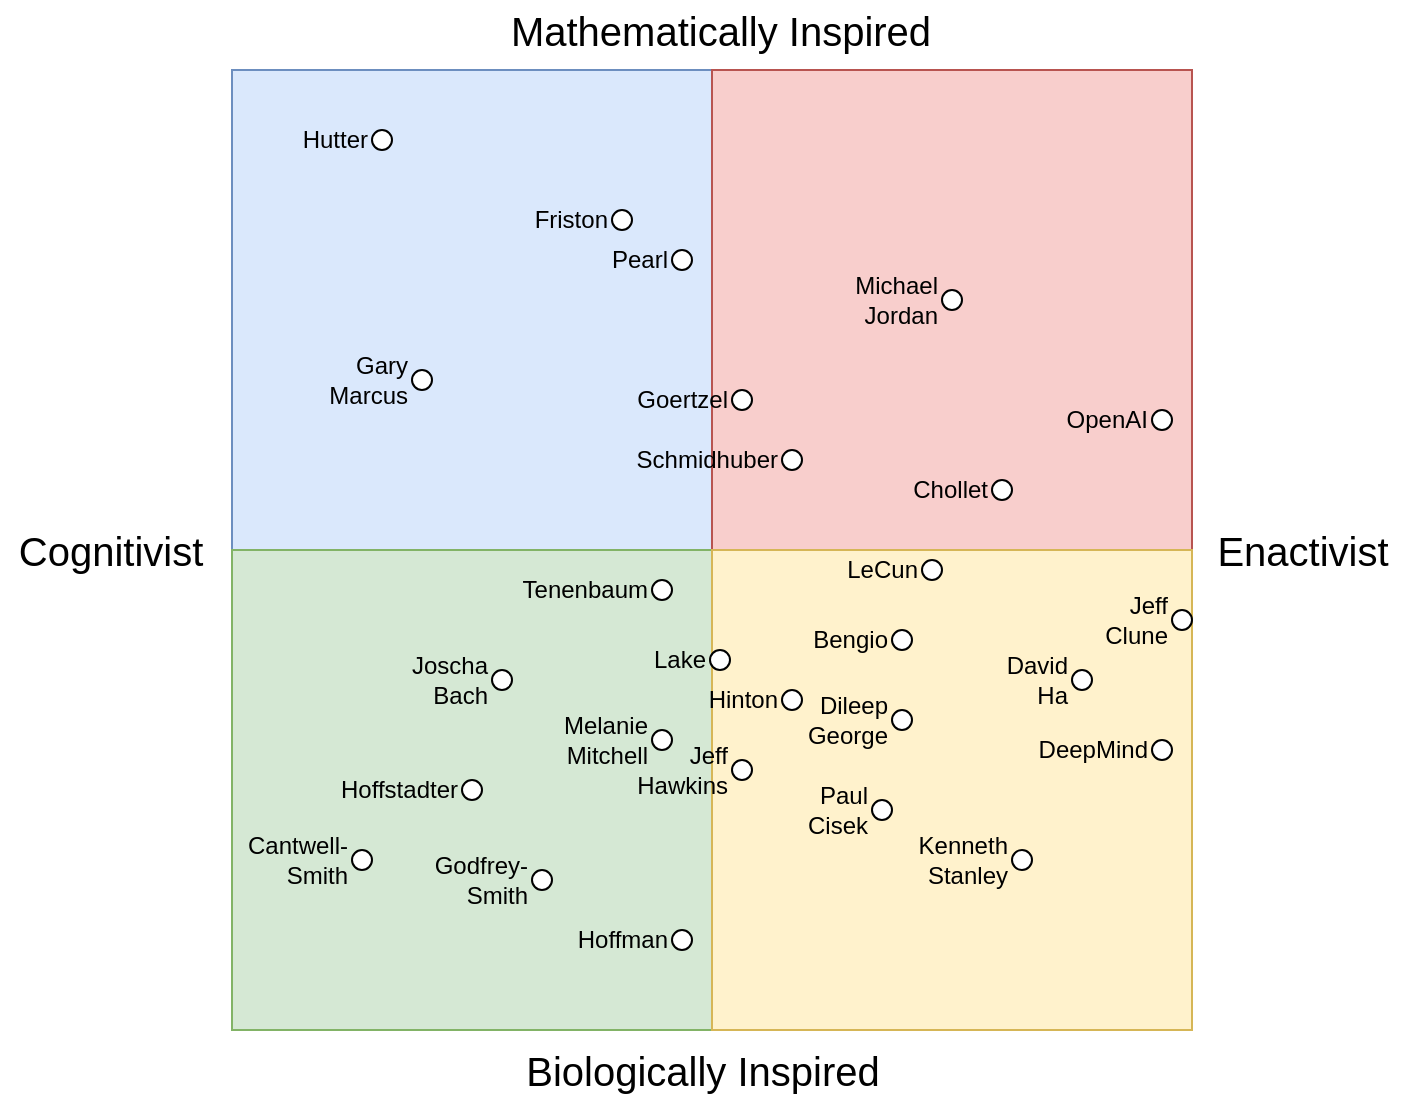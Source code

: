 <mxfile version="13.10.4" type="github">
  <diagram id="e_Nu4UiDqZK5FSXZQxsC" name="Page-1">
    <mxGraphModel dx="834" dy="459" grid="1" gridSize="10" guides="1" tooltips="1" connect="1" arrows="1" fold="1" page="1" pageScale="1" pageWidth="850" pageHeight="1100" math="0" shadow="0">
      <root>
        <mxCell id="0" />
        <mxCell id="1" parent="0" />
        <mxCell id="trqewR6XDROr1OXFbvpF-3" value="" style="whiteSpace=wrap;html=1;aspect=fixed;fillColor=#dae8fc;strokeColor=#6c8ebf;" parent="1" vertex="1">
          <mxGeometry x="120" y="40" width="240" height="240" as="geometry" />
        </mxCell>
        <mxCell id="trqewR6XDROr1OXFbvpF-5" value="" style="whiteSpace=wrap;html=1;aspect=fixed;fillColor=#f8cecc;strokeColor=#b85450;" parent="1" vertex="1">
          <mxGeometry x="360" y="40" width="240" height="240" as="geometry" />
        </mxCell>
        <mxCell id="trqewR6XDROr1OXFbvpF-6" value="" style="whiteSpace=wrap;html=1;aspect=fixed;fillColor=#d5e8d4;strokeColor=#82b366;" parent="1" vertex="1">
          <mxGeometry x="120" y="280" width="240" height="240" as="geometry" />
        </mxCell>
        <mxCell id="trqewR6XDROr1OXFbvpF-7" value="" style="whiteSpace=wrap;html=1;aspect=fixed;fillColor=#fff2cc;strokeColor=#d6b656;" parent="1" vertex="1">
          <mxGeometry x="360" y="280" width="240" height="240" as="geometry" />
        </mxCell>
        <mxCell id="trqewR6XDROr1OXFbvpF-8" value="Biologically Inspired" style="text;html=1;align=center;verticalAlign=middle;resizable=0;points=[];autosize=1;fontSize=20;" parent="1" vertex="1">
          <mxGeometry x="260" y="525" width="190" height="30" as="geometry" />
        </mxCell>
        <mxCell id="trqewR6XDROr1OXFbvpF-9" value="Mathematically Inspired" style="text;html=1;align=center;verticalAlign=middle;resizable=0;points=[];autosize=1;fontSize=20;" parent="1" vertex="1">
          <mxGeometry x="249" y="5" width="230" height="30" as="geometry" />
        </mxCell>
        <mxCell id="trqewR6XDROr1OXFbvpF-10" value="Enactivist" style="text;html=1;align=center;verticalAlign=middle;resizable=0;points=[];autosize=1;fontSize=20;" parent="1" vertex="1">
          <mxGeometry x="605" y="265" width="100" height="30" as="geometry" />
        </mxCell>
        <mxCell id="trqewR6XDROr1OXFbvpF-11" value="Cognitivist" style="text;html=1;align=center;verticalAlign=middle;resizable=0;points=[];autosize=1;fontSize=20;" parent="1" vertex="1">
          <mxGeometry x="4" y="265" width="110" height="30" as="geometry" />
        </mxCell>
        <mxCell id="trqewR6XDROr1OXFbvpF-18" value="Joscha&lt;br&gt;Bach&lt;br&gt;" style="ellipse;whiteSpace=wrap;html=1;aspect=fixed;fontSize=12;labelPosition=left;verticalLabelPosition=middle;align=right;verticalAlign=middle;" parent="1" vertex="1">
          <mxGeometry x="250" y="340" width="10" height="10" as="geometry" />
        </mxCell>
        <mxCell id="trqewR6XDROr1OXFbvpF-23" value="Jeff&lt;br&gt;Hawkins" style="ellipse;whiteSpace=wrap;html=1;aspect=fixed;fontSize=12;labelPosition=left;verticalLabelPosition=middle;align=right;verticalAlign=middle;" parent="1" vertex="1">
          <mxGeometry x="370" y="385" width="10" height="10" as="geometry" />
        </mxCell>
        <mxCell id="trqewR6XDROr1OXFbvpF-26" value="Gary&lt;br&gt;Marcus" style="ellipse;whiteSpace=wrap;html=1;aspect=fixed;fontSize=12;labelPosition=left;verticalLabelPosition=middle;align=right;verticalAlign=middle;" parent="1" vertex="1">
          <mxGeometry x="210" y="190" width="10" height="10" as="geometry" />
        </mxCell>
        <mxCell id="trqewR6XDROr1OXFbvpF-28" value="LeCun" style="ellipse;whiteSpace=wrap;html=1;aspect=fixed;fontSize=12;labelPosition=left;verticalLabelPosition=middle;align=right;verticalAlign=middle;" parent="1" vertex="1">
          <mxGeometry x="465" y="285" width="10" height="10" as="geometry" />
        </mxCell>
        <mxCell id="trqewR6XDROr1OXFbvpF-29" value="Hinton" style="ellipse;whiteSpace=wrap;html=1;aspect=fixed;fontSize=12;labelPosition=left;verticalLabelPosition=middle;align=right;verticalAlign=middle;" parent="1" vertex="1">
          <mxGeometry x="395" y="350" width="10" height="10" as="geometry" />
        </mxCell>
        <mxCell id="trqewR6XDROr1OXFbvpF-34" value="Bengio" style="ellipse;whiteSpace=wrap;html=1;aspect=fixed;fontSize=12;labelPosition=left;verticalLabelPosition=middle;align=right;verticalAlign=middle;" parent="1" vertex="1">
          <mxGeometry x="450" y="320" width="10" height="10" as="geometry" />
        </mxCell>
        <mxCell id="trqewR6XDROr1OXFbvpF-39" value="Schmidhuber" style="ellipse;whiteSpace=wrap;html=1;aspect=fixed;fontSize=12;labelPosition=left;verticalLabelPosition=middle;align=right;verticalAlign=middle;" parent="1" vertex="1">
          <mxGeometry x="395" y="230" width="10" height="10" as="geometry" />
        </mxCell>
        <mxCell id="trqewR6XDROr1OXFbvpF-41" value="David&lt;br&gt;Ha" style="ellipse;whiteSpace=wrap;html=1;aspect=fixed;fontSize=12;labelPosition=left;verticalLabelPosition=middle;align=right;verticalAlign=middle;" parent="1" vertex="1">
          <mxGeometry x="540" y="340" width="10" height="10" as="geometry" />
        </mxCell>
        <mxCell id="trqewR6XDROr1OXFbvpF-51" value="Kenneth&lt;br&gt;Stanley" style="ellipse;whiteSpace=wrap;html=1;aspect=fixed;fontSize=12;labelPosition=left;verticalLabelPosition=middle;align=right;verticalAlign=middle;" parent="1" vertex="1">
          <mxGeometry x="510" y="430" width="10" height="10" as="geometry" />
        </mxCell>
        <mxCell id="trqewR6XDROr1OXFbvpF-54" value="Melanie&lt;br&gt;Mitchell" style="ellipse;whiteSpace=wrap;html=1;aspect=fixed;fontSize=12;labelPosition=left;verticalLabelPosition=middle;align=right;verticalAlign=middle;" parent="1" vertex="1">
          <mxGeometry x="330" y="370" width="10" height="10" as="geometry" />
        </mxCell>
        <mxCell id="trqewR6XDROr1OXFbvpF-55" value="Hoffstadter" style="ellipse;whiteSpace=wrap;html=1;aspect=fixed;fontSize=12;labelPosition=left;verticalLabelPosition=middle;align=right;verticalAlign=middle;" parent="1" vertex="1">
          <mxGeometry x="235" y="395" width="10" height="10" as="geometry" />
        </mxCell>
        <mxCell id="trqewR6XDROr1OXFbvpF-59" value="Hoffman" style="ellipse;whiteSpace=wrap;html=1;aspect=fixed;fontSize=12;labelPosition=left;verticalLabelPosition=middle;align=right;verticalAlign=middle;" parent="1" vertex="1">
          <mxGeometry x="340" y="470" width="10" height="10" as="geometry" />
        </mxCell>
        <mxCell id="trqewR6XDROr1OXFbvpF-60" value="Godfrey-Smith" style="ellipse;whiteSpace=wrap;html=1;aspect=fixed;fontSize=12;labelPosition=left;verticalLabelPosition=middle;align=right;verticalAlign=middle;" parent="1" vertex="1">
          <mxGeometry x="270" y="440" width="10" height="10" as="geometry" />
        </mxCell>
        <mxCell id="trqewR6XDROr1OXFbvpF-63" value="Hutter" style="ellipse;whiteSpace=wrap;html=1;aspect=fixed;fontSize=12;labelPosition=left;verticalLabelPosition=middle;align=right;verticalAlign=middle;" parent="1" vertex="1">
          <mxGeometry x="190" y="70" width="10" height="10" as="geometry" />
        </mxCell>
        <mxCell id="trqewR6XDROr1OXFbvpF-70" value="Goertzel" style="ellipse;whiteSpace=wrap;html=1;aspect=fixed;fontSize=12;labelPosition=left;verticalLabelPosition=middle;align=right;verticalAlign=middle;" parent="1" vertex="1">
          <mxGeometry x="370" y="200" width="10" height="10" as="geometry" />
        </mxCell>
        <mxCell id="trqewR6XDROr1OXFbvpF-71" value="Pearl" style="ellipse;whiteSpace=wrap;html=1;aspect=fixed;fontSize=12;labelPosition=left;verticalLabelPosition=middle;align=right;verticalAlign=middle;" parent="1" vertex="1">
          <mxGeometry x="340" y="130" width="10" height="10" as="geometry" />
        </mxCell>
        <mxCell id="trqewR6XDROr1OXFbvpF-72" value="OpenAI" style="ellipse;whiteSpace=wrap;html=1;aspect=fixed;fontSize=12;labelPosition=left;verticalLabelPosition=middle;align=right;verticalAlign=middle;" parent="1" vertex="1">
          <mxGeometry x="580" y="210" width="10" height="10" as="geometry" />
        </mxCell>
        <mxCell id="trqewR6XDROr1OXFbvpF-75" value="DeepMind" style="ellipse;whiteSpace=wrap;html=1;aspect=fixed;fontSize=12;labelPosition=left;verticalLabelPosition=middle;align=right;verticalAlign=middle;" parent="1" vertex="1">
          <mxGeometry x="580" y="375" width="10" height="10" as="geometry" />
        </mxCell>
        <mxCell id="trqewR6XDROr1OXFbvpF-78" value="Lake" style="ellipse;whiteSpace=wrap;html=1;aspect=fixed;fontSize=12;labelPosition=left;verticalLabelPosition=middle;align=right;verticalAlign=middle;" parent="1" vertex="1">
          <mxGeometry x="359" y="330" width="10" height="10" as="geometry" />
        </mxCell>
        <mxCell id="trqewR6XDROr1OXFbvpF-83" value="Cantwell-Smith" style="ellipse;whiteSpace=wrap;html=1;aspect=fixed;fontSize=12;labelPosition=left;verticalLabelPosition=middle;align=right;verticalAlign=middle;" parent="1" vertex="1">
          <mxGeometry x="180" y="430" width="10" height="10" as="geometry" />
        </mxCell>
        <mxCell id="trqewR6XDROr1OXFbvpF-84" value="Tenenbaum&lt;br&gt;" style="ellipse;whiteSpace=wrap;html=1;aspect=fixed;fontSize=12;labelPosition=left;verticalLabelPosition=middle;align=right;verticalAlign=middle;" parent="1" vertex="1">
          <mxGeometry x="330" y="295" width="10" height="10" as="geometry" />
        </mxCell>
        <mxCell id="trqewR6XDROr1OXFbvpF-85" value="Michael&lt;br&gt;Jordan" style="ellipse;whiteSpace=wrap;html=1;aspect=fixed;fontSize=12;labelPosition=left;verticalLabelPosition=middle;align=right;verticalAlign=middle;" parent="1" vertex="1">
          <mxGeometry x="475" y="150" width="10" height="10" as="geometry" />
        </mxCell>
        <mxCell id="trqewR6XDROr1OXFbvpF-86" value="Chollet" style="ellipse;whiteSpace=wrap;html=1;aspect=fixed;fontSize=12;labelPosition=left;verticalLabelPosition=middle;align=right;verticalAlign=middle;" parent="1" vertex="1">
          <mxGeometry x="500" y="245" width="10" height="10" as="geometry" />
        </mxCell>
        <mxCell id="trqewR6XDROr1OXFbvpF-87" value="Dileep&lt;br&gt;George" style="ellipse;whiteSpace=wrap;html=1;aspect=fixed;fontSize=12;labelPosition=left;verticalLabelPosition=middle;align=right;verticalAlign=middle;" parent="1" vertex="1">
          <mxGeometry x="450" y="360" width="10" height="10" as="geometry" />
        </mxCell>
        <mxCell id="trqewR6XDROr1OXFbvpF-88" value="Paul&lt;br&gt;Cisek" style="ellipse;whiteSpace=wrap;html=1;aspect=fixed;fontSize=12;labelPosition=left;verticalLabelPosition=middle;align=right;verticalAlign=middle;" parent="1" vertex="1">
          <mxGeometry x="440" y="405" width="10" height="10" as="geometry" />
        </mxCell>
        <mxCell id="trqewR6XDROr1OXFbvpF-89" value="Friston" style="ellipse;whiteSpace=wrap;html=1;aspect=fixed;fontSize=12;labelPosition=left;verticalLabelPosition=middle;align=right;verticalAlign=middle;" parent="1" vertex="1">
          <mxGeometry x="310" y="110" width="10" height="10" as="geometry" />
        </mxCell>
        <mxCell id="trqewR6XDROr1OXFbvpF-93" value="Jeff&lt;br&gt;Clune" style="ellipse;whiteSpace=wrap;html=1;aspect=fixed;fontSize=12;labelPosition=left;verticalLabelPosition=middle;align=right;verticalAlign=middle;" parent="1" vertex="1">
          <mxGeometry x="590" y="310" width="10" height="10" as="geometry" />
        </mxCell>
      </root>
    </mxGraphModel>
  </diagram>
</mxfile>
